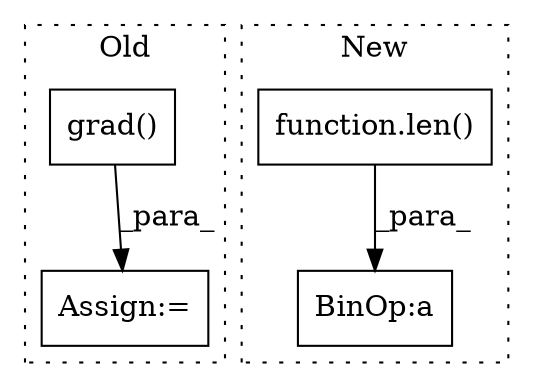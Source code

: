 digraph G {
subgraph cluster0 {
1 [label="grad()" a="75" s="789,846" l="20,20" shape="box"];
3 [label="Assign:=" a="68" s="1077" l="3" shape="box"];
label = "Old";
style="dotted";
}
subgraph cluster1 {
2 [label="function.len()" a="75" s="691,699" l="4,1" shape="box"];
4 [label="BinOp:a" a="82" s="700" l="1" shape="box"];
label = "New";
style="dotted";
}
1 -> 3 [label="_para_"];
2 -> 4 [label="_para_"];
}